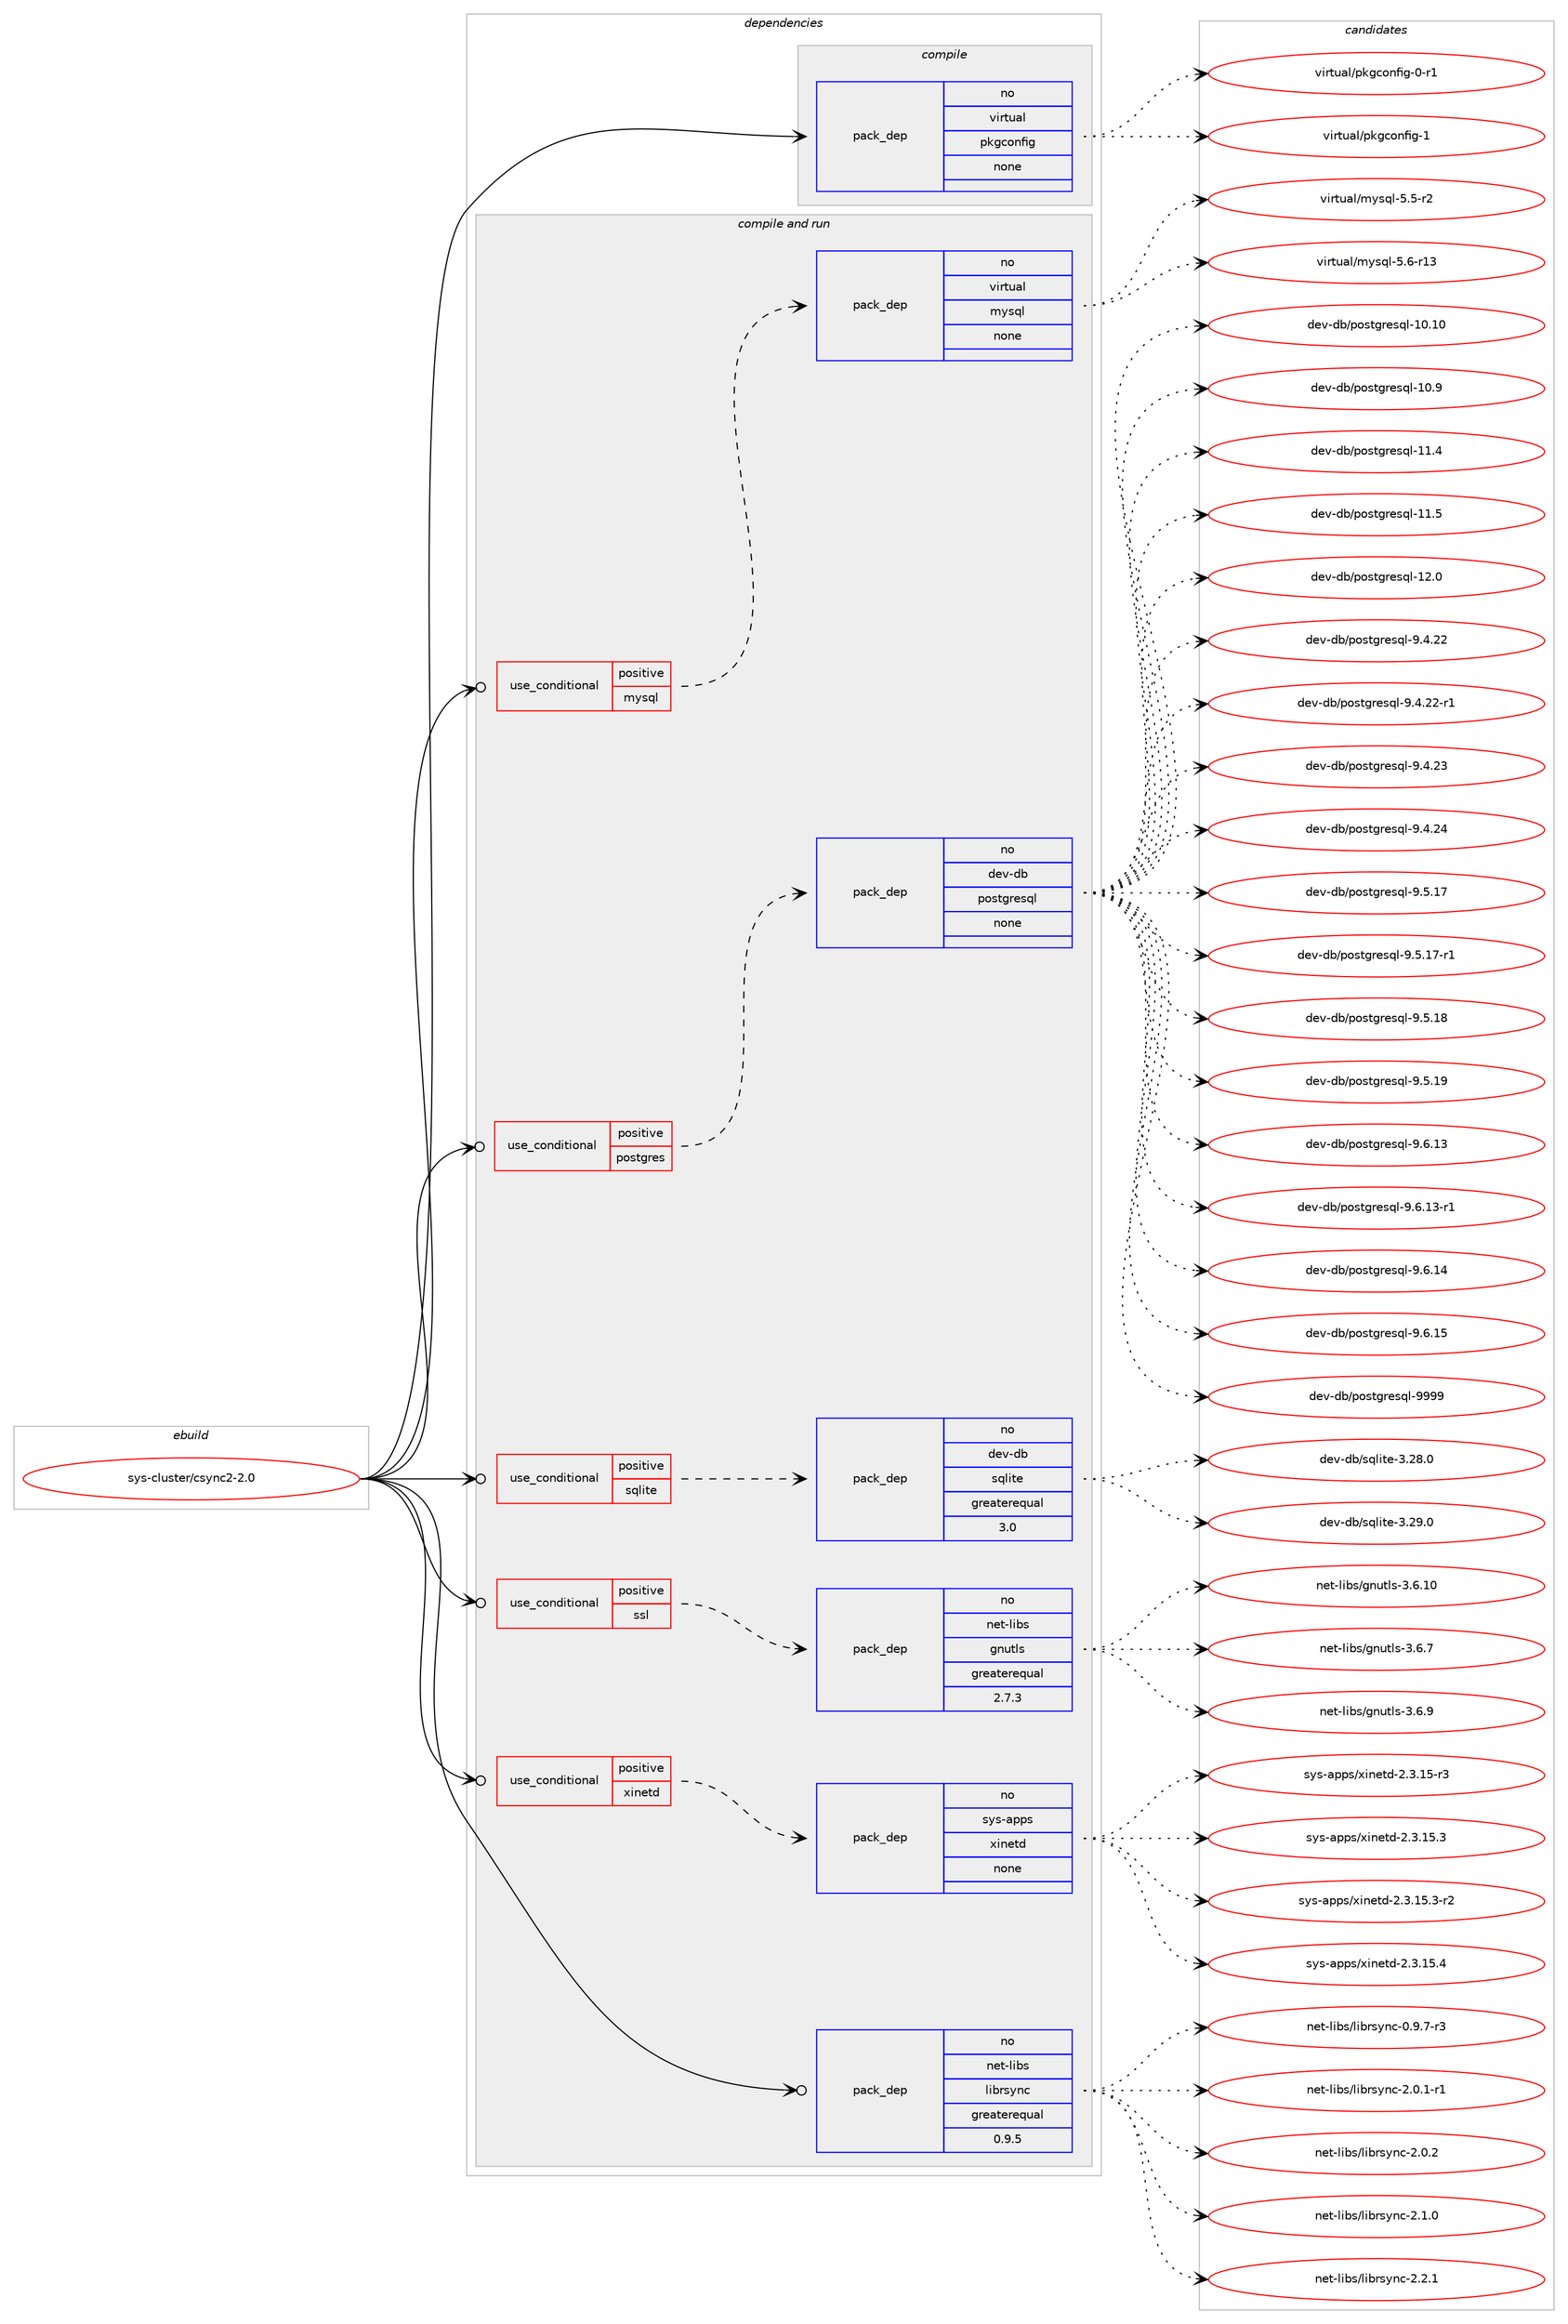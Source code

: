 digraph prolog {

# *************
# Graph options
# *************

newrank=true;
concentrate=true;
compound=true;
graph [rankdir=LR,fontname=Helvetica,fontsize=10,ranksep=1.5];#, ranksep=2.5, nodesep=0.2];
edge  [arrowhead=vee];
node  [fontname=Helvetica,fontsize=10];

# **********
# The ebuild
# **********

subgraph cluster_leftcol {
color=gray;
rank=same;
label=<<i>ebuild</i>>;
id [label="sys-cluster/csync2-2.0", color=red, width=4, href="../sys-cluster/csync2-2.0.svg"];
}

# ****************
# The dependencies
# ****************

subgraph cluster_midcol {
color=gray;
label=<<i>dependencies</i>>;
subgraph cluster_compile {
fillcolor="#eeeeee";
style=filled;
label=<<i>compile</i>>;
subgraph pack655417 {
dependency883661 [label=<<TABLE BORDER="0" CELLBORDER="1" CELLSPACING="0" CELLPADDING="4" WIDTH="220"><TR><TD ROWSPAN="6" CELLPADDING="30">pack_dep</TD></TR><TR><TD WIDTH="110">no</TD></TR><TR><TD>virtual</TD></TR><TR><TD>pkgconfig</TD></TR><TR><TD>none</TD></TR><TR><TD></TD></TR></TABLE>>, shape=none, color=blue];
}
id:e -> dependency883661:w [weight=20,style="solid",arrowhead="vee"];
}
subgraph cluster_compileandrun {
fillcolor="#eeeeee";
style=filled;
label=<<i>compile and run</i>>;
subgraph cond212744 {
dependency883662 [label=<<TABLE BORDER="0" CELLBORDER="1" CELLSPACING="0" CELLPADDING="4"><TR><TD ROWSPAN="3" CELLPADDING="10">use_conditional</TD></TR><TR><TD>positive</TD></TR><TR><TD>mysql</TD></TR></TABLE>>, shape=none, color=red];
subgraph pack655418 {
dependency883663 [label=<<TABLE BORDER="0" CELLBORDER="1" CELLSPACING="0" CELLPADDING="4" WIDTH="220"><TR><TD ROWSPAN="6" CELLPADDING="30">pack_dep</TD></TR><TR><TD WIDTH="110">no</TD></TR><TR><TD>virtual</TD></TR><TR><TD>mysql</TD></TR><TR><TD>none</TD></TR><TR><TD></TD></TR></TABLE>>, shape=none, color=blue];
}
dependency883662:e -> dependency883663:w [weight=20,style="dashed",arrowhead="vee"];
}
id:e -> dependency883662:w [weight=20,style="solid",arrowhead="odotvee"];
subgraph cond212745 {
dependency883664 [label=<<TABLE BORDER="0" CELLBORDER="1" CELLSPACING="0" CELLPADDING="4"><TR><TD ROWSPAN="3" CELLPADDING="10">use_conditional</TD></TR><TR><TD>positive</TD></TR><TR><TD>postgres</TD></TR></TABLE>>, shape=none, color=red];
subgraph pack655419 {
dependency883665 [label=<<TABLE BORDER="0" CELLBORDER="1" CELLSPACING="0" CELLPADDING="4" WIDTH="220"><TR><TD ROWSPAN="6" CELLPADDING="30">pack_dep</TD></TR><TR><TD WIDTH="110">no</TD></TR><TR><TD>dev-db</TD></TR><TR><TD>postgresql</TD></TR><TR><TD>none</TD></TR><TR><TD></TD></TR></TABLE>>, shape=none, color=blue];
}
dependency883664:e -> dependency883665:w [weight=20,style="dashed",arrowhead="vee"];
}
id:e -> dependency883664:w [weight=20,style="solid",arrowhead="odotvee"];
subgraph cond212746 {
dependency883666 [label=<<TABLE BORDER="0" CELLBORDER="1" CELLSPACING="0" CELLPADDING="4"><TR><TD ROWSPAN="3" CELLPADDING="10">use_conditional</TD></TR><TR><TD>positive</TD></TR><TR><TD>sqlite</TD></TR></TABLE>>, shape=none, color=red];
subgraph pack655420 {
dependency883667 [label=<<TABLE BORDER="0" CELLBORDER="1" CELLSPACING="0" CELLPADDING="4" WIDTH="220"><TR><TD ROWSPAN="6" CELLPADDING="30">pack_dep</TD></TR><TR><TD WIDTH="110">no</TD></TR><TR><TD>dev-db</TD></TR><TR><TD>sqlite</TD></TR><TR><TD>greaterequal</TD></TR><TR><TD>3.0</TD></TR></TABLE>>, shape=none, color=blue];
}
dependency883666:e -> dependency883667:w [weight=20,style="dashed",arrowhead="vee"];
}
id:e -> dependency883666:w [weight=20,style="solid",arrowhead="odotvee"];
subgraph cond212747 {
dependency883668 [label=<<TABLE BORDER="0" CELLBORDER="1" CELLSPACING="0" CELLPADDING="4"><TR><TD ROWSPAN="3" CELLPADDING="10">use_conditional</TD></TR><TR><TD>positive</TD></TR><TR><TD>ssl</TD></TR></TABLE>>, shape=none, color=red];
subgraph pack655421 {
dependency883669 [label=<<TABLE BORDER="0" CELLBORDER="1" CELLSPACING="0" CELLPADDING="4" WIDTH="220"><TR><TD ROWSPAN="6" CELLPADDING="30">pack_dep</TD></TR><TR><TD WIDTH="110">no</TD></TR><TR><TD>net-libs</TD></TR><TR><TD>gnutls</TD></TR><TR><TD>greaterequal</TD></TR><TR><TD>2.7.3</TD></TR></TABLE>>, shape=none, color=blue];
}
dependency883668:e -> dependency883669:w [weight=20,style="dashed",arrowhead="vee"];
}
id:e -> dependency883668:w [weight=20,style="solid",arrowhead="odotvee"];
subgraph cond212748 {
dependency883670 [label=<<TABLE BORDER="0" CELLBORDER="1" CELLSPACING="0" CELLPADDING="4"><TR><TD ROWSPAN="3" CELLPADDING="10">use_conditional</TD></TR><TR><TD>positive</TD></TR><TR><TD>xinetd</TD></TR></TABLE>>, shape=none, color=red];
subgraph pack655422 {
dependency883671 [label=<<TABLE BORDER="0" CELLBORDER="1" CELLSPACING="0" CELLPADDING="4" WIDTH="220"><TR><TD ROWSPAN="6" CELLPADDING="30">pack_dep</TD></TR><TR><TD WIDTH="110">no</TD></TR><TR><TD>sys-apps</TD></TR><TR><TD>xinetd</TD></TR><TR><TD>none</TD></TR><TR><TD></TD></TR></TABLE>>, shape=none, color=blue];
}
dependency883670:e -> dependency883671:w [weight=20,style="dashed",arrowhead="vee"];
}
id:e -> dependency883670:w [weight=20,style="solid",arrowhead="odotvee"];
subgraph pack655423 {
dependency883672 [label=<<TABLE BORDER="0" CELLBORDER="1" CELLSPACING="0" CELLPADDING="4" WIDTH="220"><TR><TD ROWSPAN="6" CELLPADDING="30">pack_dep</TD></TR><TR><TD WIDTH="110">no</TD></TR><TR><TD>net-libs</TD></TR><TR><TD>librsync</TD></TR><TR><TD>greaterequal</TD></TR><TR><TD>0.9.5</TD></TR></TABLE>>, shape=none, color=blue];
}
id:e -> dependency883672:w [weight=20,style="solid",arrowhead="odotvee"];
}
subgraph cluster_run {
fillcolor="#eeeeee";
style=filled;
label=<<i>run</i>>;
}
}

# **************
# The candidates
# **************

subgraph cluster_choices {
rank=same;
color=gray;
label=<<i>candidates</i>>;

subgraph choice655417 {
color=black;
nodesep=1;
choice11810511411611797108471121071039911111010210510345484511449 [label="virtual/pkgconfig-0-r1", color=red, width=4,href="../virtual/pkgconfig-0-r1.svg"];
choice1181051141161179710847112107103991111101021051034549 [label="virtual/pkgconfig-1", color=red, width=4,href="../virtual/pkgconfig-1.svg"];
dependency883661:e -> choice11810511411611797108471121071039911111010210510345484511449:w [style=dotted,weight="100"];
dependency883661:e -> choice1181051141161179710847112107103991111101021051034549:w [style=dotted,weight="100"];
}
subgraph choice655418 {
color=black;
nodesep=1;
choice1181051141161179710847109121115113108455346534511450 [label="virtual/mysql-5.5-r2", color=red, width=4,href="../virtual/mysql-5.5-r2.svg"];
choice118105114116117971084710912111511310845534654451144951 [label="virtual/mysql-5.6-r13", color=red, width=4,href="../virtual/mysql-5.6-r13.svg"];
dependency883663:e -> choice1181051141161179710847109121115113108455346534511450:w [style=dotted,weight="100"];
dependency883663:e -> choice118105114116117971084710912111511310845534654451144951:w [style=dotted,weight="100"];
}
subgraph choice655419 {
color=black;
nodesep=1;
choice100101118451009847112111115116103114101115113108454948464948 [label="dev-db/postgresql-10.10", color=red, width=4,href="../dev-db/postgresql-10.10.svg"];
choice1001011184510098471121111151161031141011151131084549484657 [label="dev-db/postgresql-10.9", color=red, width=4,href="../dev-db/postgresql-10.9.svg"];
choice1001011184510098471121111151161031141011151131084549494652 [label="dev-db/postgresql-11.4", color=red, width=4,href="../dev-db/postgresql-11.4.svg"];
choice1001011184510098471121111151161031141011151131084549494653 [label="dev-db/postgresql-11.5", color=red, width=4,href="../dev-db/postgresql-11.5.svg"];
choice1001011184510098471121111151161031141011151131084549504648 [label="dev-db/postgresql-12.0", color=red, width=4,href="../dev-db/postgresql-12.0.svg"];
choice10010111845100984711211111511610311410111511310845574652465050 [label="dev-db/postgresql-9.4.22", color=red, width=4,href="../dev-db/postgresql-9.4.22.svg"];
choice100101118451009847112111115116103114101115113108455746524650504511449 [label="dev-db/postgresql-9.4.22-r1", color=red, width=4,href="../dev-db/postgresql-9.4.22-r1.svg"];
choice10010111845100984711211111511610311410111511310845574652465051 [label="dev-db/postgresql-9.4.23", color=red, width=4,href="../dev-db/postgresql-9.4.23.svg"];
choice10010111845100984711211111511610311410111511310845574652465052 [label="dev-db/postgresql-9.4.24", color=red, width=4,href="../dev-db/postgresql-9.4.24.svg"];
choice10010111845100984711211111511610311410111511310845574653464955 [label="dev-db/postgresql-9.5.17", color=red, width=4,href="../dev-db/postgresql-9.5.17.svg"];
choice100101118451009847112111115116103114101115113108455746534649554511449 [label="dev-db/postgresql-9.5.17-r1", color=red, width=4,href="../dev-db/postgresql-9.5.17-r1.svg"];
choice10010111845100984711211111511610311410111511310845574653464956 [label="dev-db/postgresql-9.5.18", color=red, width=4,href="../dev-db/postgresql-9.5.18.svg"];
choice10010111845100984711211111511610311410111511310845574653464957 [label="dev-db/postgresql-9.5.19", color=red, width=4,href="../dev-db/postgresql-9.5.19.svg"];
choice10010111845100984711211111511610311410111511310845574654464951 [label="dev-db/postgresql-9.6.13", color=red, width=4,href="../dev-db/postgresql-9.6.13.svg"];
choice100101118451009847112111115116103114101115113108455746544649514511449 [label="dev-db/postgresql-9.6.13-r1", color=red, width=4,href="../dev-db/postgresql-9.6.13-r1.svg"];
choice10010111845100984711211111511610311410111511310845574654464952 [label="dev-db/postgresql-9.6.14", color=red, width=4,href="../dev-db/postgresql-9.6.14.svg"];
choice10010111845100984711211111511610311410111511310845574654464953 [label="dev-db/postgresql-9.6.15", color=red, width=4,href="../dev-db/postgresql-9.6.15.svg"];
choice1001011184510098471121111151161031141011151131084557575757 [label="dev-db/postgresql-9999", color=red, width=4,href="../dev-db/postgresql-9999.svg"];
dependency883665:e -> choice100101118451009847112111115116103114101115113108454948464948:w [style=dotted,weight="100"];
dependency883665:e -> choice1001011184510098471121111151161031141011151131084549484657:w [style=dotted,weight="100"];
dependency883665:e -> choice1001011184510098471121111151161031141011151131084549494652:w [style=dotted,weight="100"];
dependency883665:e -> choice1001011184510098471121111151161031141011151131084549494653:w [style=dotted,weight="100"];
dependency883665:e -> choice1001011184510098471121111151161031141011151131084549504648:w [style=dotted,weight="100"];
dependency883665:e -> choice10010111845100984711211111511610311410111511310845574652465050:w [style=dotted,weight="100"];
dependency883665:e -> choice100101118451009847112111115116103114101115113108455746524650504511449:w [style=dotted,weight="100"];
dependency883665:e -> choice10010111845100984711211111511610311410111511310845574652465051:w [style=dotted,weight="100"];
dependency883665:e -> choice10010111845100984711211111511610311410111511310845574652465052:w [style=dotted,weight="100"];
dependency883665:e -> choice10010111845100984711211111511610311410111511310845574653464955:w [style=dotted,weight="100"];
dependency883665:e -> choice100101118451009847112111115116103114101115113108455746534649554511449:w [style=dotted,weight="100"];
dependency883665:e -> choice10010111845100984711211111511610311410111511310845574653464956:w [style=dotted,weight="100"];
dependency883665:e -> choice10010111845100984711211111511610311410111511310845574653464957:w [style=dotted,weight="100"];
dependency883665:e -> choice10010111845100984711211111511610311410111511310845574654464951:w [style=dotted,weight="100"];
dependency883665:e -> choice100101118451009847112111115116103114101115113108455746544649514511449:w [style=dotted,weight="100"];
dependency883665:e -> choice10010111845100984711211111511610311410111511310845574654464952:w [style=dotted,weight="100"];
dependency883665:e -> choice10010111845100984711211111511610311410111511310845574654464953:w [style=dotted,weight="100"];
dependency883665:e -> choice1001011184510098471121111151161031141011151131084557575757:w [style=dotted,weight="100"];
}
subgraph choice655420 {
color=black;
nodesep=1;
choice10010111845100984711511310810511610145514650564648 [label="dev-db/sqlite-3.28.0", color=red, width=4,href="../dev-db/sqlite-3.28.0.svg"];
choice10010111845100984711511310810511610145514650574648 [label="dev-db/sqlite-3.29.0", color=red, width=4,href="../dev-db/sqlite-3.29.0.svg"];
dependency883667:e -> choice10010111845100984711511310810511610145514650564648:w [style=dotted,weight="100"];
dependency883667:e -> choice10010111845100984711511310810511610145514650574648:w [style=dotted,weight="100"];
}
subgraph choice655421 {
color=black;
nodesep=1;
choice11010111645108105981154710311011711610811545514654464948 [label="net-libs/gnutls-3.6.10", color=red, width=4,href="../net-libs/gnutls-3.6.10.svg"];
choice110101116451081059811547103110117116108115455146544655 [label="net-libs/gnutls-3.6.7", color=red, width=4,href="../net-libs/gnutls-3.6.7.svg"];
choice110101116451081059811547103110117116108115455146544657 [label="net-libs/gnutls-3.6.9", color=red, width=4,href="../net-libs/gnutls-3.6.9.svg"];
dependency883669:e -> choice11010111645108105981154710311011711610811545514654464948:w [style=dotted,weight="100"];
dependency883669:e -> choice110101116451081059811547103110117116108115455146544655:w [style=dotted,weight="100"];
dependency883669:e -> choice110101116451081059811547103110117116108115455146544657:w [style=dotted,weight="100"];
}
subgraph choice655422 {
color=black;
nodesep=1;
choice115121115459711211211547120105110101116100455046514649534511451 [label="sys-apps/xinetd-2.3.15-r3", color=red, width=4,href="../sys-apps/xinetd-2.3.15-r3.svg"];
choice115121115459711211211547120105110101116100455046514649534651 [label="sys-apps/xinetd-2.3.15.3", color=red, width=4,href="../sys-apps/xinetd-2.3.15.3.svg"];
choice1151211154597112112115471201051101011161004550465146495346514511450 [label="sys-apps/xinetd-2.3.15.3-r2", color=red, width=4,href="../sys-apps/xinetd-2.3.15.3-r2.svg"];
choice115121115459711211211547120105110101116100455046514649534652 [label="sys-apps/xinetd-2.3.15.4", color=red, width=4,href="../sys-apps/xinetd-2.3.15.4.svg"];
dependency883671:e -> choice115121115459711211211547120105110101116100455046514649534511451:w [style=dotted,weight="100"];
dependency883671:e -> choice115121115459711211211547120105110101116100455046514649534651:w [style=dotted,weight="100"];
dependency883671:e -> choice1151211154597112112115471201051101011161004550465146495346514511450:w [style=dotted,weight="100"];
dependency883671:e -> choice115121115459711211211547120105110101116100455046514649534652:w [style=dotted,weight="100"];
}
subgraph choice655423 {
color=black;
nodesep=1;
choice11010111645108105981154710810598114115121110994548465746554511451 [label="net-libs/librsync-0.9.7-r3", color=red, width=4,href="../net-libs/librsync-0.9.7-r3.svg"];
choice11010111645108105981154710810598114115121110994550464846494511449 [label="net-libs/librsync-2.0.1-r1", color=red, width=4,href="../net-libs/librsync-2.0.1-r1.svg"];
choice1101011164510810598115471081059811411512111099455046484650 [label="net-libs/librsync-2.0.2", color=red, width=4,href="../net-libs/librsync-2.0.2.svg"];
choice1101011164510810598115471081059811411512111099455046494648 [label="net-libs/librsync-2.1.0", color=red, width=4,href="../net-libs/librsync-2.1.0.svg"];
choice1101011164510810598115471081059811411512111099455046504649 [label="net-libs/librsync-2.2.1", color=red, width=4,href="../net-libs/librsync-2.2.1.svg"];
dependency883672:e -> choice11010111645108105981154710810598114115121110994548465746554511451:w [style=dotted,weight="100"];
dependency883672:e -> choice11010111645108105981154710810598114115121110994550464846494511449:w [style=dotted,weight="100"];
dependency883672:e -> choice1101011164510810598115471081059811411512111099455046484650:w [style=dotted,weight="100"];
dependency883672:e -> choice1101011164510810598115471081059811411512111099455046494648:w [style=dotted,weight="100"];
dependency883672:e -> choice1101011164510810598115471081059811411512111099455046504649:w [style=dotted,weight="100"];
}
}

}
